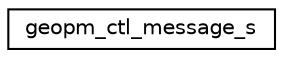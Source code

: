 digraph "Graphical Class Hierarchy"
{
  edge [fontname="Helvetica",fontsize="10",labelfontname="Helvetica",labelfontsize="10"];
  node [fontname="Helvetica",fontsize="10",shape=record];
  rankdir="LR";
  Node0 [label="geopm_ctl_message_s",height=0.2,width=0.4,color="black", fillcolor="white", style="filled",URL="$structgeopm__ctl__message__s.html",tooltip="Structure intended to be shared between the GEOPM runtime and the application in order to convey stat..."];
}
